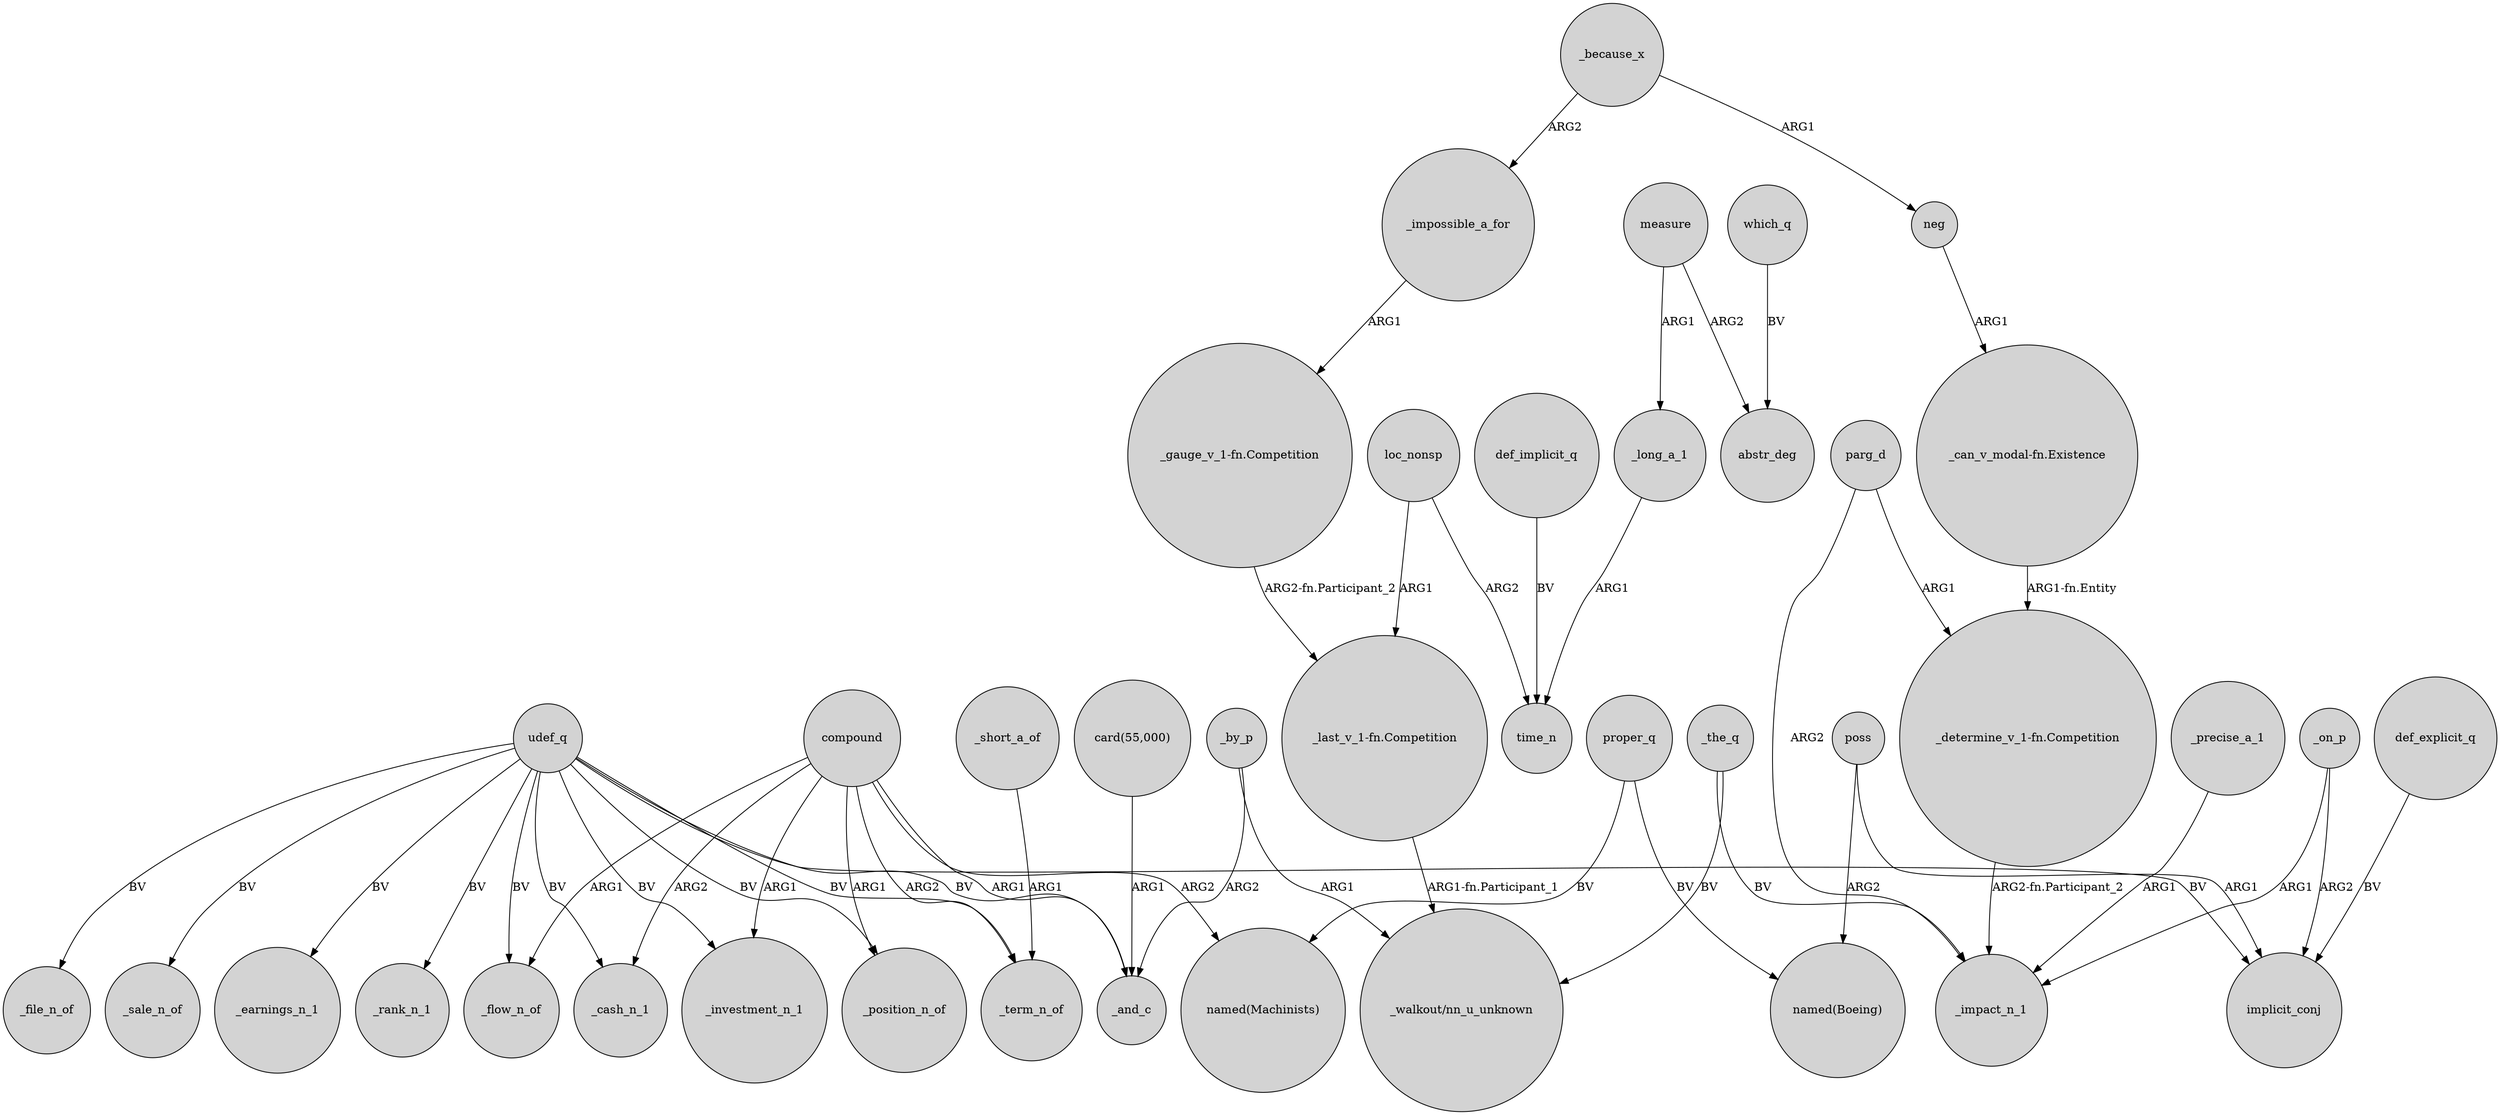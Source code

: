 digraph {
	node [shape=circle style=filled]
	udef_q -> _term_n_of [label=BV]
	compound -> _and_c [label=ARG1]
	udef_q -> _cash_n_1 [label=BV]
	compound -> _cash_n_1 [label=ARG2]
	_the_q -> _impact_n_1 [label=BV]
	_by_p -> "_walkout/nn_u_unknown" [label=ARG1]
	compound -> _term_n_of [label=ARG2]
	compound -> _investment_n_1 [label=ARG1]
	poss -> implicit_conj [label=ARG1]
	_because_x -> _impossible_a_for [label=ARG2]
	udef_q -> _file_n_of [label=BV]
	"_can_v_modal-fn.Existence" -> "_determine_v_1-fn.Competition" [label="ARG1-fn.Entity"]
	_precise_a_1 -> _impact_n_1 [label=ARG1]
	proper_q -> "named(Machinists)" [label=BV]
	compound -> _position_n_of [label=ARG1]
	_because_x -> neg [label=ARG1]
	parg_d -> _impact_n_1 [label=ARG2]
	udef_q -> _sale_n_of [label=BV]
	udef_q -> _and_c [label=BV]
	parg_d -> "_determine_v_1-fn.Competition" [label=ARG1]
	_impossible_a_for -> "_gauge_v_1-fn.Competition" [label=ARG1]
	udef_q -> _earnings_n_1 [label=BV]
	compound -> _flow_n_of [label=ARG1]
	"_last_v_1-fn.Competition" -> "_walkout/nn_u_unknown" [label="ARG1-fn.Participant_1"]
	udef_q -> _flow_n_of [label=BV]
	_long_a_1 -> time_n [label=ARG1]
	udef_q -> _investment_n_1 [label=BV]
	"_determine_v_1-fn.Competition" -> _impact_n_1 [label="ARG2-fn.Participant_2"]
	which_q -> abstr_deg [label=BV]
	_short_a_of -> _term_n_of [label=ARG1]
	measure -> abstr_deg [label=ARG2]
	udef_q -> _rank_n_1 [label=BV]
	neg -> "_can_v_modal-fn.Existence" [label=ARG1]
	"_gauge_v_1-fn.Competition" -> "_last_v_1-fn.Competition" [label="ARG2-fn.Participant_2"]
	measure -> _long_a_1 [label=ARG1]
	compound -> "named(Machinists)" [label=ARG2]
	_on_p -> implicit_conj [label=ARG2]
	loc_nonsp -> time_n [label=ARG2]
	def_explicit_q -> implicit_conj [label=BV]
	_by_p -> _and_c [label=ARG2]
	poss -> "named(Boeing)" [label=ARG2]
	loc_nonsp -> "_last_v_1-fn.Competition" [label=ARG1]
	udef_q -> implicit_conj [label=BV]
	"card(55,000)" -> _and_c [label=ARG1]
	proper_q -> "named(Boeing)" [label=BV]
	_on_p -> _impact_n_1 [label=ARG1]
	def_implicit_q -> time_n [label=BV]
	_the_q -> "_walkout/nn_u_unknown" [label=BV]
	udef_q -> _position_n_of [label=BV]
}

